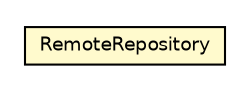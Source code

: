 #!/usr/local/bin/dot
#
# Class diagram 
# Generated by UmlGraph version 4.6 (http://www.spinellis.gr/sw/umlgraph)
#

digraph G {
	edge [fontname="Helvetica",fontsize=10,labelfontname="Helvetica",labelfontsize=10];
	node [fontname="Helvetica",fontsize=10,shape=plaintext];
	// org.apache.archiva.web.xmlrpc.api.beans.RemoteRepository
	c163911 [label=<<table border="0" cellborder="1" cellspacing="0" cellpadding="2" port="p" bgcolor="lemonChiffon" href="./RemoteRepository.html">
		<tr><td><table border="0" cellspacing="0" cellpadding="1">
			<tr><td> RemoteRepository </td></tr>
		</table></td></tr>
		</table>>, fontname="Helvetica", fontcolor="black", fontsize=9.0];
}

